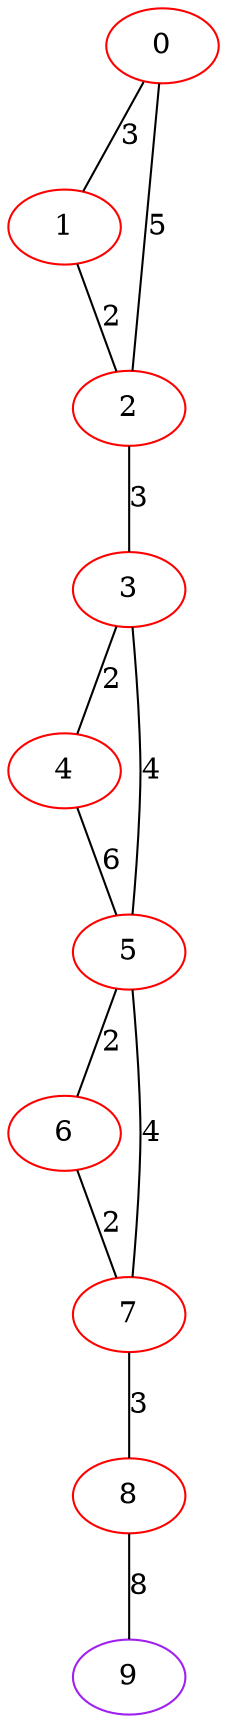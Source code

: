 graph "" {
0 [color=red, weight=1];
1 [color=red, weight=1];
2 [color=red, weight=1];
3 [color=red, weight=1];
4 [color=red, weight=1];
5 [color=red, weight=1];
6 [color=red, weight=1];
7 [color=red, weight=1];
8 [color=red, weight=1];
9 [color=purple, weight=4];
0 -- 1  [key=0, label=3];
0 -- 2  [key=0, label=5];
1 -- 2  [key=0, label=2];
2 -- 3  [key=0, label=3];
3 -- 4  [key=0, label=2];
3 -- 5  [key=0, label=4];
4 -- 5  [key=0, label=6];
5 -- 6  [key=0, label=2];
5 -- 7  [key=0, label=4];
6 -- 7  [key=0, label=2];
7 -- 8  [key=0, label=3];
8 -- 9  [key=0, label=8];
}

